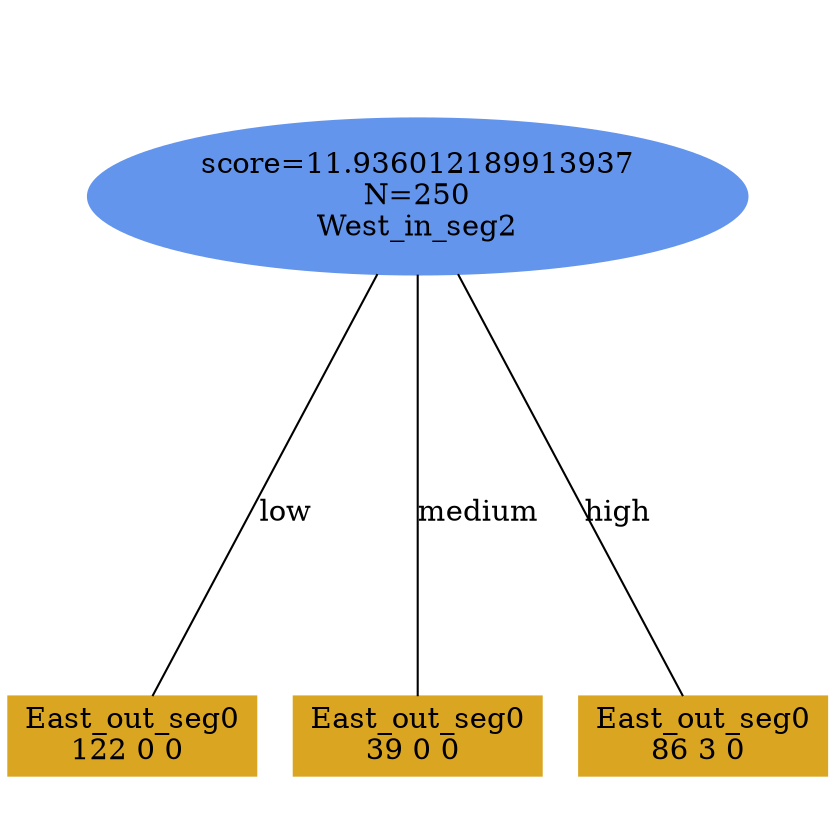 digraph "DD" {
size = "7.5,10"
ratio=1.0;
center = true;
edge [dir = none];
{ rank = same; node [shape=ellipse, style=filled, color=cornflowerblue];"6231" [label="score=11.936012189913937\nN=250\nWest_in_seg2"];}
{ rank = same; node [shape=box, style=filled, color=goldenrod];"6232" [label="East_out_seg0\n122 0 0 "];}
{ rank = same; node [shape=box, style=filled, color=goldenrod];"6233" [label="East_out_seg0\n39 0 0 "];}
{ rank = same; node [shape=box, style=filled, color=goldenrod];"6234" [label="East_out_seg0\n86 3 0 "];}
"6231" -> "6232" [label = "low"];
"6231" -> "6233" [label = "medium"];
"6231" -> "6234" [label = "high"];

}